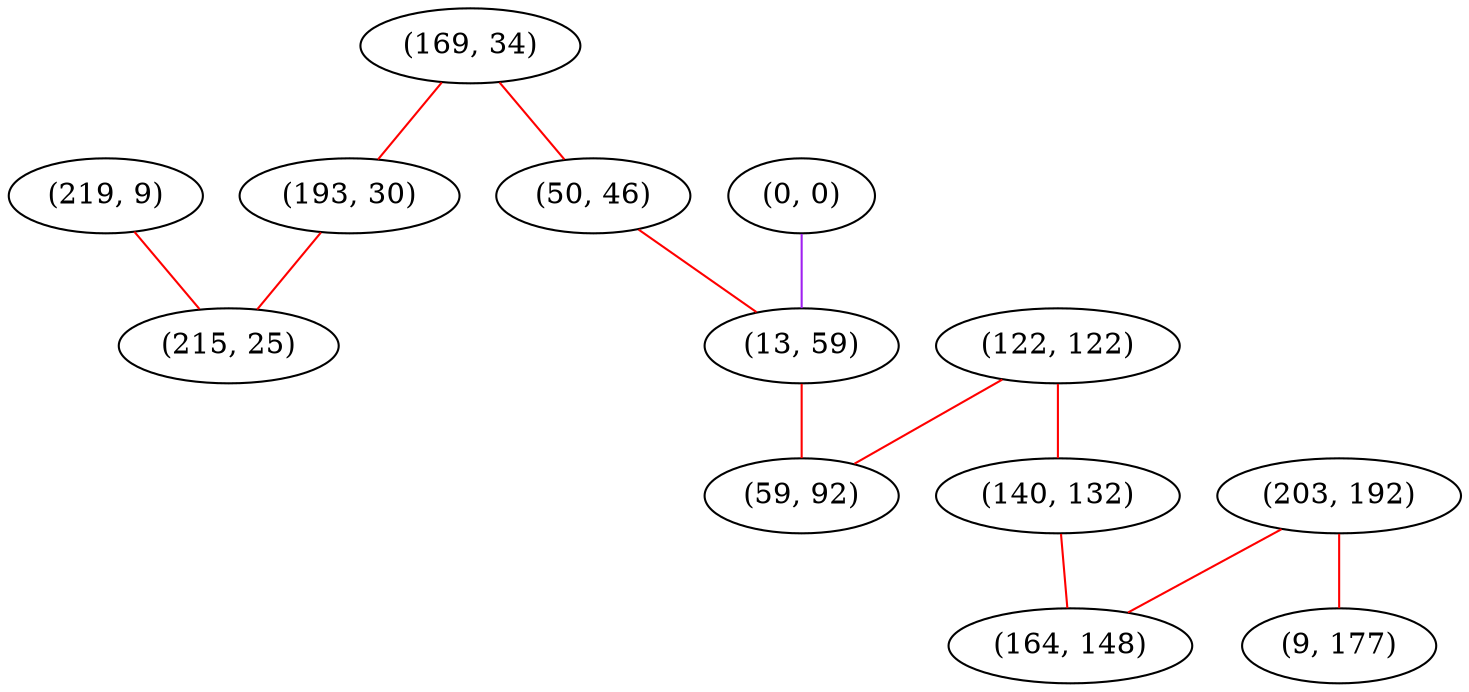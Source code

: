 graph "" {
"(219, 9)";
"(122, 122)";
"(169, 34)";
"(193, 30)";
"(50, 46)";
"(0, 0)";
"(13, 59)";
"(203, 192)";
"(140, 132)";
"(9, 177)";
"(164, 148)";
"(59, 92)";
"(215, 25)";
"(219, 9)" -- "(215, 25)"  [color=red, key=0, weight=1];
"(122, 122)" -- "(140, 132)"  [color=red, key=0, weight=1];
"(122, 122)" -- "(59, 92)"  [color=red, key=0, weight=1];
"(169, 34)" -- "(50, 46)"  [color=red, key=0, weight=1];
"(169, 34)" -- "(193, 30)"  [color=red, key=0, weight=1];
"(193, 30)" -- "(215, 25)"  [color=red, key=0, weight=1];
"(50, 46)" -- "(13, 59)"  [color=red, key=0, weight=1];
"(0, 0)" -- "(13, 59)"  [color=purple, key=0, weight=4];
"(13, 59)" -- "(59, 92)"  [color=red, key=0, weight=1];
"(203, 192)" -- "(164, 148)"  [color=red, key=0, weight=1];
"(203, 192)" -- "(9, 177)"  [color=red, key=0, weight=1];
"(140, 132)" -- "(164, 148)"  [color=red, key=0, weight=1];
}
